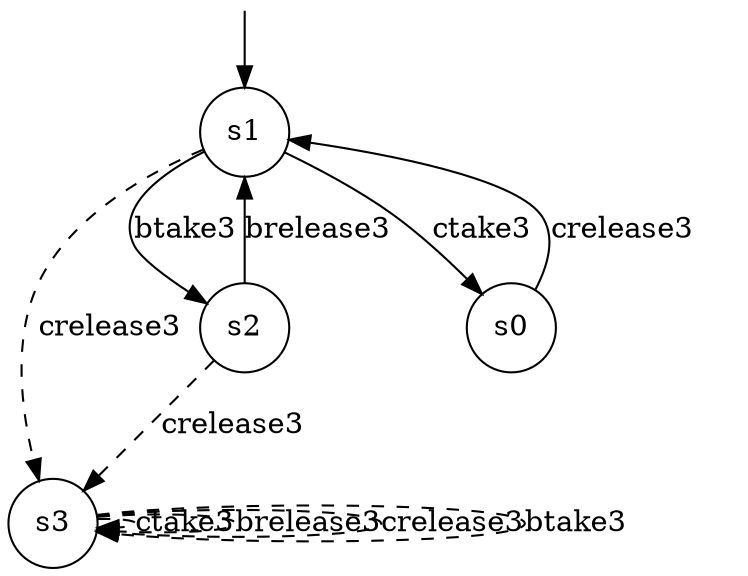 digraph g {

	s0 [shape="circle" label="s1"];
	s1 [shape="circle" label="s3"];
	s2 [shape="circle" label="s2"];
	s3 [shape="circle" label="s0"];

	s0 -> s3 [modality="MUST", style="strict", label="ctake3"];
	s3 -> s0 [modality="MUST", style="strict", label="crelease3"];
	s0 -> s1 [modality="MAY", style="dashed", label="crelease3"];
	s1 -> s1 [modality="MAY", style="dashed", label="ctake3"];
	s1 -> s1 [modality="MAY", style="dashed", label="brelease3"];
	s2 -> s1 [modality="MAY", style="dashed", label="crelease3"];
	s1 -> s1 [modality="MAY", style="dashed", label="crelease3"];
	s1 -> s1 [modality="MAY", style="dashed", label="btake3"];
	s2 -> s0 [modality="MUST", style="strict", label="brelease3"];
	s0 -> s2 [modality="MUST", style="strict", label="btake3"];

__start0 [label="" shape="none" width="0" height="0"];
__start0 -> s0;
}
